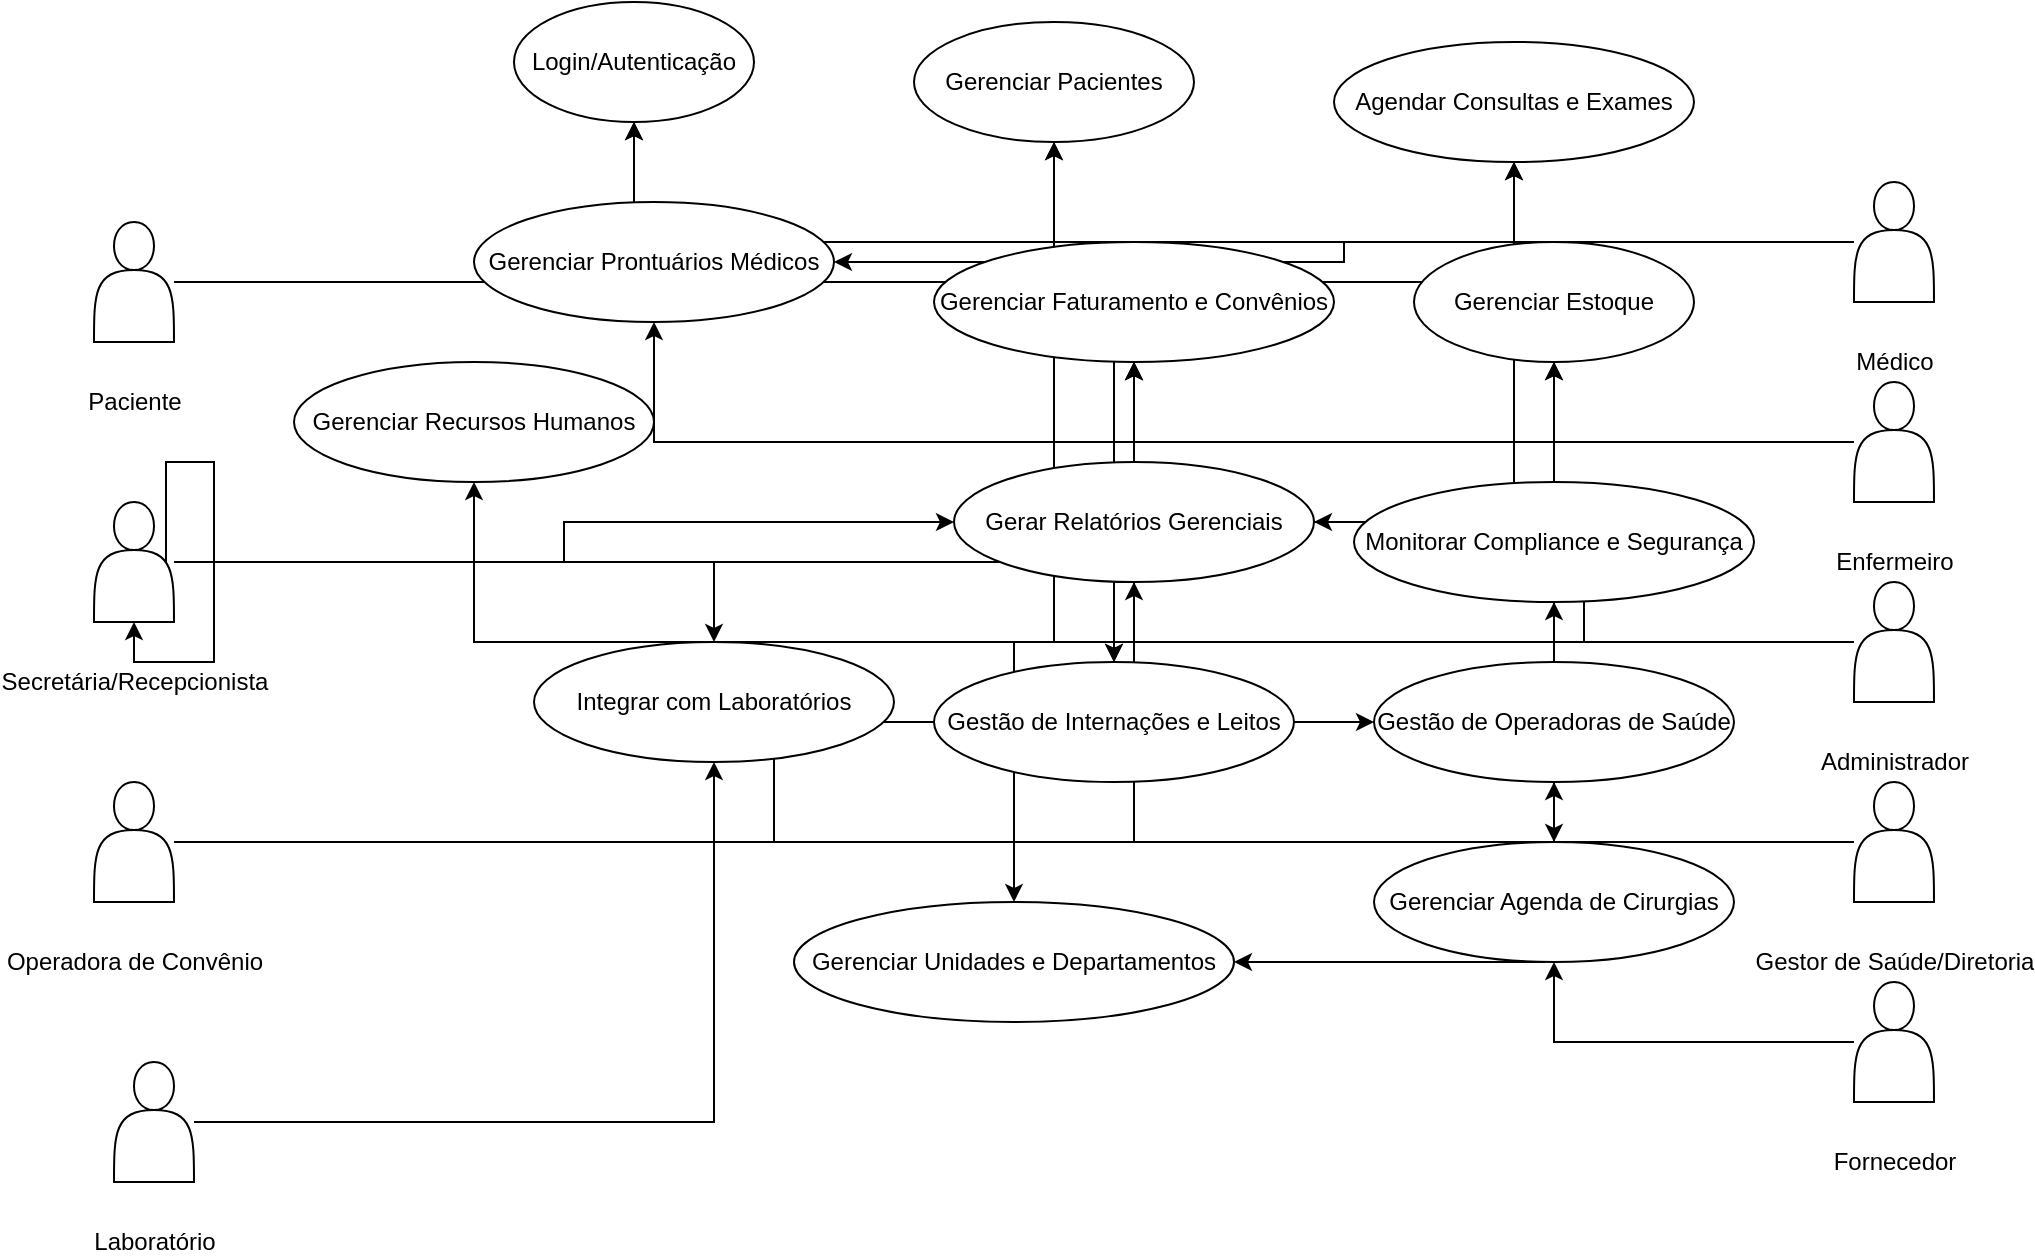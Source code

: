<mxfile version="26.1.1">
  <diagram name="Page-1" id="GP7_Z0NNA2ljHT4xtDrI">
    <mxGraphModel dx="2161" dy="656" grid="1" gridSize="10" guides="1" tooltips="1" connect="1" arrows="1" fold="1" page="1" pageScale="1" pageWidth="850" pageHeight="1100" math="0" shadow="0">
      <root>
        <mxCell id="0" />
        <mxCell id="1" parent="0" />
        <mxCell id="M43tU7fwzl-PePR9jTW0-42" value="Paciente" style="shape=actor;verticalLabelPosition=bottom;align=center;html=1;" vertex="1" parent="1">
          <mxGeometry x="30" y="170" width="40" height="60" as="geometry" />
        </mxCell>
        <mxCell id="M43tU7fwzl-PePR9jTW0-43" value="Secretária/Recepcionista" style="shape=actor;verticalLabelPosition=bottom;align=center;html=1;" vertex="1" parent="1">
          <mxGeometry x="30" y="310" width="40" height="60" as="geometry" />
        </mxCell>
        <mxCell id="M43tU7fwzl-PePR9jTW0-44" value="Médico" style="shape=actor;verticalLabelPosition=bottom;align=center;html=1;" vertex="1" parent="1">
          <mxGeometry x="910" y="150" width="40" height="60" as="geometry" />
        </mxCell>
        <mxCell id="M43tU7fwzl-PePR9jTW0-45" value="Enfermeiro" style="shape=actor;verticalLabelPosition=bottom;align=center;html=1;" vertex="1" parent="1">
          <mxGeometry x="910" y="250" width="40" height="60" as="geometry" />
        </mxCell>
        <mxCell id="M43tU7fwzl-PePR9jTW0-46" value="Administrador" style="shape=actor;verticalLabelPosition=bottom;align=center;html=1;" vertex="1" parent="1">
          <mxGeometry x="910" y="350" width="40" height="60" as="geometry" />
        </mxCell>
        <mxCell id="M43tU7fwzl-PePR9jTW0-47" value="Gestor de Saúde/Diretoria" style="shape=actor;verticalLabelPosition=bottom;align=center;html=1;" vertex="1" parent="1">
          <mxGeometry x="910" y="450" width="40" height="60" as="geometry" />
        </mxCell>
        <mxCell id="M43tU7fwzl-PePR9jTW0-48" value="Operadora de Convênio" style="shape=actor;verticalLabelPosition=bottom;align=center;html=1;" vertex="1" parent="1">
          <mxGeometry x="30" y="450" width="40" height="60" as="geometry" />
        </mxCell>
        <mxCell id="M43tU7fwzl-PePR9jTW0-49" value="Laboratório" style="shape=actor;verticalLabelPosition=bottom;align=center;html=1;" vertex="1" parent="1">
          <mxGeometry x="40" y="590" width="40" height="60" as="geometry" />
        </mxCell>
        <mxCell id="M43tU7fwzl-PePR9jTW0-50" value="Fornecedor" style="shape=actor;verticalLabelPosition=bottom;align=center;html=1;" vertex="1" parent="1">
          <mxGeometry x="910" y="550" width="40" height="60" as="geometry" />
        </mxCell>
        <mxCell id="M43tU7fwzl-PePR9jTW0-51" style="edgeStyle=orthogonalEdgeStyle;rounded=0;jettySize=auto;html=1;" edge="1" parent="1" source="M43tU7fwzl-PePR9jTW0-42" target="M43tU7fwzl-PePR9jTW0-28">
          <mxGeometry relative="1" as="geometry" />
        </mxCell>
        <mxCell id="M43tU7fwzl-PePR9jTW0-52" style="edgeStyle=orthogonalEdgeStyle;rounded=0;jettySize=auto;html=1;" edge="1" parent="1" source="M43tU7fwzl-PePR9jTW0-42" target="M43tU7fwzl-PePR9jTW0-30">
          <mxGeometry relative="1" as="geometry" />
        </mxCell>
        <mxCell id="M43tU7fwzl-PePR9jTW0-53" style="edgeStyle=orthogonalEdgeStyle;rounded=0;jettySize=auto;html=1;" edge="1" parent="1" source="M43tU7fwzl-PePR9jTW0-43" target="M43tU7fwzl-PePR9jTW0-29">
          <mxGeometry relative="1" as="geometry" />
        </mxCell>
        <mxCell id="M43tU7fwzl-PePR9jTW0-54" style="edgeStyle=orthogonalEdgeStyle;rounded=0;jettySize=auto;html=1;" edge="1" parent="1" source="M43tU7fwzl-PePR9jTW0-35" target="M43tU7fwzl-PePR9jTW0-30">
          <mxGeometry relative="1" as="geometry" />
        </mxCell>
        <mxCell id="M43tU7fwzl-PePR9jTW0-55" style="edgeStyle=orthogonalEdgeStyle;rounded=0;jettySize=auto;html=1;" edge="1" parent="1" source="M43tU7fwzl-PePR9jTW0-43" target="M43tU7fwzl-PePR9jTW0-32">
          <mxGeometry relative="1" as="geometry" />
        </mxCell>
        <mxCell id="M43tU7fwzl-PePR9jTW0-56" style="edgeStyle=orthogonalEdgeStyle;rounded=0;jettySize=auto;html=1;" edge="1" parent="1" source="M43tU7fwzl-PePR9jTW0-43" target="M43tU7fwzl-PePR9jTW0-37">
          <mxGeometry relative="1" as="geometry" />
        </mxCell>
        <mxCell id="M43tU7fwzl-PePR9jTW0-57" style="edgeStyle=orthogonalEdgeStyle;rounded=0;jettySize=auto;html=1;" edge="1" parent="1" source="M43tU7fwzl-PePR9jTW0-44" target="M43tU7fwzl-PePR9jTW0-28">
          <mxGeometry relative="1" as="geometry" />
        </mxCell>
        <mxCell id="M43tU7fwzl-PePR9jTW0-58" style="edgeStyle=orthogonalEdgeStyle;rounded=0;jettySize=auto;html=1;" edge="1" parent="1" source="M43tU7fwzl-PePR9jTW0-44" target="M43tU7fwzl-PePR9jTW0-31">
          <mxGeometry relative="1" as="geometry" />
        </mxCell>
        <mxCell id="M43tU7fwzl-PePR9jTW0-59" style="edgeStyle=orthogonalEdgeStyle;rounded=0;jettySize=auto;html=1;" edge="1" parent="1" source="M43tU7fwzl-PePR9jTW0-44" target="M43tU7fwzl-PePR9jTW0-38">
          <mxGeometry relative="1" as="geometry" />
        </mxCell>
        <mxCell id="M43tU7fwzl-PePR9jTW0-60" style="edgeStyle=orthogonalEdgeStyle;rounded=0;jettySize=auto;html=1;" edge="1" parent="1" source="M43tU7fwzl-PePR9jTW0-44" target="M43tU7fwzl-PePR9jTW0-41">
          <mxGeometry relative="1" as="geometry" />
        </mxCell>
        <mxCell id="M43tU7fwzl-PePR9jTW0-61" style="edgeStyle=orthogonalEdgeStyle;rounded=0;jettySize=auto;html=1;" edge="1" parent="1" source="M43tU7fwzl-PePR9jTW0-45" target="M43tU7fwzl-PePR9jTW0-31">
          <mxGeometry relative="1" as="geometry" />
        </mxCell>
        <mxCell id="M43tU7fwzl-PePR9jTW0-62" style="edgeStyle=orthogonalEdgeStyle;rounded=0;jettySize=auto;html=1;" edge="1" parent="1" source="M43tU7fwzl-PePR9jTW0-45" target="M43tU7fwzl-PePR9jTW0-33">
          <mxGeometry relative="1" as="geometry" />
        </mxCell>
        <mxCell id="M43tU7fwzl-PePR9jTW0-63" style="edgeStyle=orthogonalEdgeStyle;rounded=0;jettySize=auto;html=1;" edge="1" parent="1" source="M43tU7fwzl-PePR9jTW0-45" target="M43tU7fwzl-PePR9jTW0-38">
          <mxGeometry relative="1" as="geometry" />
        </mxCell>
        <mxCell id="M43tU7fwzl-PePR9jTW0-64" style="edgeStyle=orthogonalEdgeStyle;rounded=0;jettySize=auto;html=1;" edge="1" parent="1" source="M43tU7fwzl-PePR9jTW0-46" target="M43tU7fwzl-PePR9jTW0-29">
          <mxGeometry relative="1" as="geometry" />
        </mxCell>
        <mxCell id="M43tU7fwzl-PePR9jTW0-65" style="edgeStyle=orthogonalEdgeStyle;rounded=0;jettySize=auto;html=1;" edge="1" parent="1" source="M43tU7fwzl-PePR9jTW0-46" target="M43tU7fwzl-PePR9jTW0-34">
          <mxGeometry relative="1" as="geometry" />
        </mxCell>
        <mxCell id="M43tU7fwzl-PePR9jTW0-66" style="edgeStyle=orthogonalEdgeStyle;rounded=0;jettySize=auto;html=1;" edge="1" parent="1" source="M43tU7fwzl-PePR9jTW0-46" target="M43tU7fwzl-PePR9jTW0-32">
          <mxGeometry relative="1" as="geometry" />
        </mxCell>
        <mxCell id="M43tU7fwzl-PePR9jTW0-67" style="edgeStyle=orthogonalEdgeStyle;rounded=0;jettySize=auto;html=1;" edge="1" parent="1" source="M43tU7fwzl-PePR9jTW0-46" target="M43tU7fwzl-PePR9jTW0-35">
          <mxGeometry relative="1" as="geometry" />
        </mxCell>
        <mxCell id="M43tU7fwzl-PePR9jTW0-68" style="edgeStyle=orthogonalEdgeStyle;rounded=0;jettySize=auto;html=1;" edge="1" parent="1" source="M43tU7fwzl-PePR9jTW0-46" target="M43tU7fwzl-PePR9jTW0-40">
          <mxGeometry relative="1" as="geometry" />
        </mxCell>
        <mxCell id="M43tU7fwzl-PePR9jTW0-69" style="edgeStyle=orthogonalEdgeStyle;rounded=0;jettySize=auto;html=1;" edge="1" parent="1" source="M43tU7fwzl-PePR9jTW0-47" target="M43tU7fwzl-PePR9jTW0-35">
          <mxGeometry relative="1" as="geometry" />
        </mxCell>
        <mxCell id="M43tU7fwzl-PePR9jTW0-70" style="edgeStyle=orthogonalEdgeStyle;rounded=0;jettySize=auto;html=1;" edge="1" parent="1" source="M43tU7fwzl-PePR9jTW0-47" target="M43tU7fwzl-PePR9jTW0-36">
          <mxGeometry relative="1" as="geometry" />
        </mxCell>
        <mxCell id="M43tU7fwzl-PePR9jTW0-71" style="edgeStyle=orthogonalEdgeStyle;rounded=0;jettySize=auto;html=1;" edge="1" parent="1" source="M43tU7fwzl-PePR9jTW0-47" target="M43tU7fwzl-PePR9jTW0-40">
          <mxGeometry relative="1" as="geometry" />
        </mxCell>
        <mxCell id="M43tU7fwzl-PePR9jTW0-72" style="edgeStyle=orthogonalEdgeStyle;rounded=0;jettySize=auto;html=1;" edge="1" parent="1" source="M43tU7fwzl-PePR9jTW0-48" target="M43tU7fwzl-PePR9jTW0-32">
          <mxGeometry relative="1" as="geometry" />
        </mxCell>
        <mxCell id="M43tU7fwzl-PePR9jTW0-73" style="edgeStyle=orthogonalEdgeStyle;rounded=0;jettySize=auto;html=1;" edge="1" parent="1" source="M43tU7fwzl-PePR9jTW0-48" target="M43tU7fwzl-PePR9jTW0-39">
          <mxGeometry relative="1" as="geometry" />
        </mxCell>
        <mxCell id="M43tU7fwzl-PePR9jTW0-74" style="edgeStyle=orthogonalEdgeStyle;rounded=0;jettySize=auto;html=1;" edge="1" parent="1" source="M43tU7fwzl-PePR9jTW0-49" target="M43tU7fwzl-PePR9jTW0-37">
          <mxGeometry relative="1" as="geometry" />
        </mxCell>
        <mxCell id="M43tU7fwzl-PePR9jTW0-75" style="edgeStyle=orthogonalEdgeStyle;rounded=0;jettySize=auto;html=1;" edge="1" parent="1" source="M43tU7fwzl-PePR9jTW0-39" target="M43tU7fwzl-PePR9jTW0-33">
          <mxGeometry relative="1" as="geometry" />
        </mxCell>
        <mxCell id="M43tU7fwzl-PePR9jTW0-28" value="Login/Autenticação" style="ellipse;whiteSpace=wrap;html=1;" vertex="1" parent="1">
          <mxGeometry x="240" y="60" width="120" height="60" as="geometry" />
        </mxCell>
        <mxCell id="M43tU7fwzl-PePR9jTW0-29" value="Gerenciar Pacientes" style="ellipse;whiteSpace=wrap;html=1;" vertex="1" parent="1">
          <mxGeometry x="440" y="70" width="140" height="60" as="geometry" />
        </mxCell>
        <mxCell id="M43tU7fwzl-PePR9jTW0-30" value="Agendar Consultas e Exames" style="ellipse;whiteSpace=wrap;html=1;" vertex="1" parent="1">
          <mxGeometry x="650" y="80" width="180" height="60" as="geometry" />
        </mxCell>
        <mxCell id="M43tU7fwzl-PePR9jTW0-31" value="Gerenciar Prontuários Médicos" style="ellipse;whiteSpace=wrap;html=1;" vertex="1" parent="1">
          <mxGeometry x="220" y="160" width="180" height="60" as="geometry" />
        </mxCell>
        <mxCell id="M43tU7fwzl-PePR9jTW0-32" value="Gerenciar Faturamento e Convênios" style="ellipse;whiteSpace=wrap;html=1;" vertex="1" parent="1">
          <mxGeometry x="450" y="180" width="200" height="60" as="geometry" />
        </mxCell>
        <mxCell id="M43tU7fwzl-PePR9jTW0-33" value="Gerenciar Estoque" style="ellipse;whiteSpace=wrap;html=1;" vertex="1" parent="1">
          <mxGeometry x="690" y="180" width="140" height="60" as="geometry" />
        </mxCell>
        <mxCell id="M43tU7fwzl-PePR9jTW0-34" value="Gerenciar Recursos Humanos" style="ellipse;whiteSpace=wrap;html=1;" vertex="1" parent="1">
          <mxGeometry x="130" y="240" width="180" height="60" as="geometry" />
        </mxCell>
        <mxCell id="M43tU7fwzl-PePR9jTW0-36" value="Monitorar Compliance e Segurança" style="ellipse;whiteSpace=wrap;html=1;" vertex="1" parent="1">
          <mxGeometry x="660" y="300" width="200" height="60" as="geometry" />
        </mxCell>
        <mxCell id="M43tU7fwzl-PePR9jTW0-37" value="Integrar com Laboratórios" style="ellipse;whiteSpace=wrap;html=1;" vertex="1" parent="1">
          <mxGeometry x="250" y="380" width="180" height="60" as="geometry" />
        </mxCell>
        <mxCell id="M43tU7fwzl-PePR9jTW0-38" value="Gestão de Internações e Leitos" style="ellipse;whiteSpace=wrap;html=1;" vertex="1" parent="1">
          <mxGeometry x="450" y="390" width="180" height="60" as="geometry" />
        </mxCell>
        <mxCell id="M43tU7fwzl-PePR9jTW0-40" value="Gerenciar Unidades e Departamentos" style="ellipse;whiteSpace=wrap;html=1;" vertex="1" parent="1">
          <mxGeometry x="380" y="510" width="220" height="60" as="geometry" />
        </mxCell>
        <mxCell id="M43tU7fwzl-PePR9jTW0-76" value="" style="edgeStyle=orthogonalEdgeStyle;rounded=0;jettySize=auto;html=1;" edge="1" parent="1" source="M43tU7fwzl-PePR9jTW0-43" target="M43tU7fwzl-PePR9jTW0-35">
          <mxGeometry relative="1" as="geometry">
            <mxPoint x="90" y="330" as="sourcePoint" />
            <mxPoint x="740" y="140" as="targetPoint" />
          </mxGeometry>
        </mxCell>
        <mxCell id="M43tU7fwzl-PePR9jTW0-35" value="Gerar Relatórios Gerenciais" style="ellipse;whiteSpace=wrap;html=1;" vertex="1" parent="1">
          <mxGeometry x="460" y="290" width="180" height="60" as="geometry" />
        </mxCell>
        <mxCell id="M43tU7fwzl-PePR9jTW0-77" value="" style="edgeStyle=orthogonalEdgeStyle;rounded=0;jettySize=auto;html=1;" edge="1" parent="1" source="M43tU7fwzl-PePR9jTW0-41" target="M43tU7fwzl-PePR9jTW0-39">
          <mxGeometry relative="1" as="geometry">
            <mxPoint x="910" y="580" as="sourcePoint" />
            <mxPoint x="760" y="240" as="targetPoint" />
          </mxGeometry>
        </mxCell>
        <mxCell id="M43tU7fwzl-PePR9jTW0-39" value="Gestão de Operadoras de Saúde" style="ellipse;whiteSpace=wrap;html=1;" vertex="1" parent="1">
          <mxGeometry x="670" y="390" width="180" height="60" as="geometry" />
        </mxCell>
        <mxCell id="M43tU7fwzl-PePR9jTW0-78" value="" style="edgeStyle=orthogonalEdgeStyle;rounded=0;jettySize=auto;html=1;" edge="1" parent="1" source="M43tU7fwzl-PePR9jTW0-50" target="M43tU7fwzl-PePR9jTW0-41">
          <mxGeometry relative="1" as="geometry">
            <mxPoint x="910" y="580" as="sourcePoint" />
            <mxPoint x="760" y="450" as="targetPoint" />
          </mxGeometry>
        </mxCell>
        <mxCell id="M43tU7fwzl-PePR9jTW0-41" value="Gerenciar Agenda de Cirurgias" style="ellipse;whiteSpace=wrap;html=1;" vertex="1" parent="1">
          <mxGeometry x="670" y="480" width="180" height="60" as="geometry" />
        </mxCell>
        <mxCell id="M43tU7fwzl-PePR9jTW0-81" style="edgeStyle=orthogonalEdgeStyle;rounded=0;orthogonalLoop=1;jettySize=auto;html=1;exitX=0.9;exitY=0.5;exitDx=0;exitDy=0;exitPerimeter=0;" edge="1" parent="1" source="M43tU7fwzl-PePR9jTW0-43" target="M43tU7fwzl-PePR9jTW0-43">
          <mxGeometry relative="1" as="geometry" />
        </mxCell>
      </root>
    </mxGraphModel>
  </diagram>
</mxfile>
